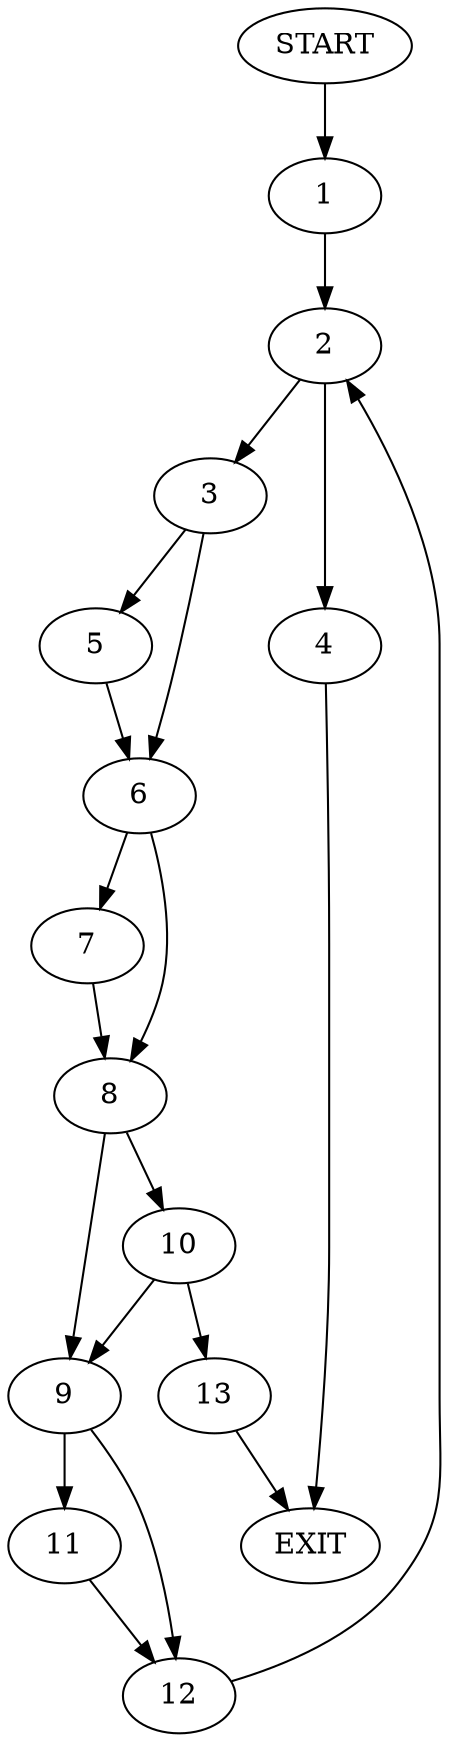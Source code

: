 digraph {
0 [label="START"]
14 [label="EXIT"]
0 -> 1
1 -> 2
2 -> 3
2 -> 4
3 -> 5
3 -> 6
4 -> 14
6 -> 7
6 -> 8
5 -> 6
7 -> 8
8 -> 9
8 -> 10
9 -> 11
9 -> 12
10 -> 9
10 -> 13
13 -> 14
12 -> 2
11 -> 12
}
